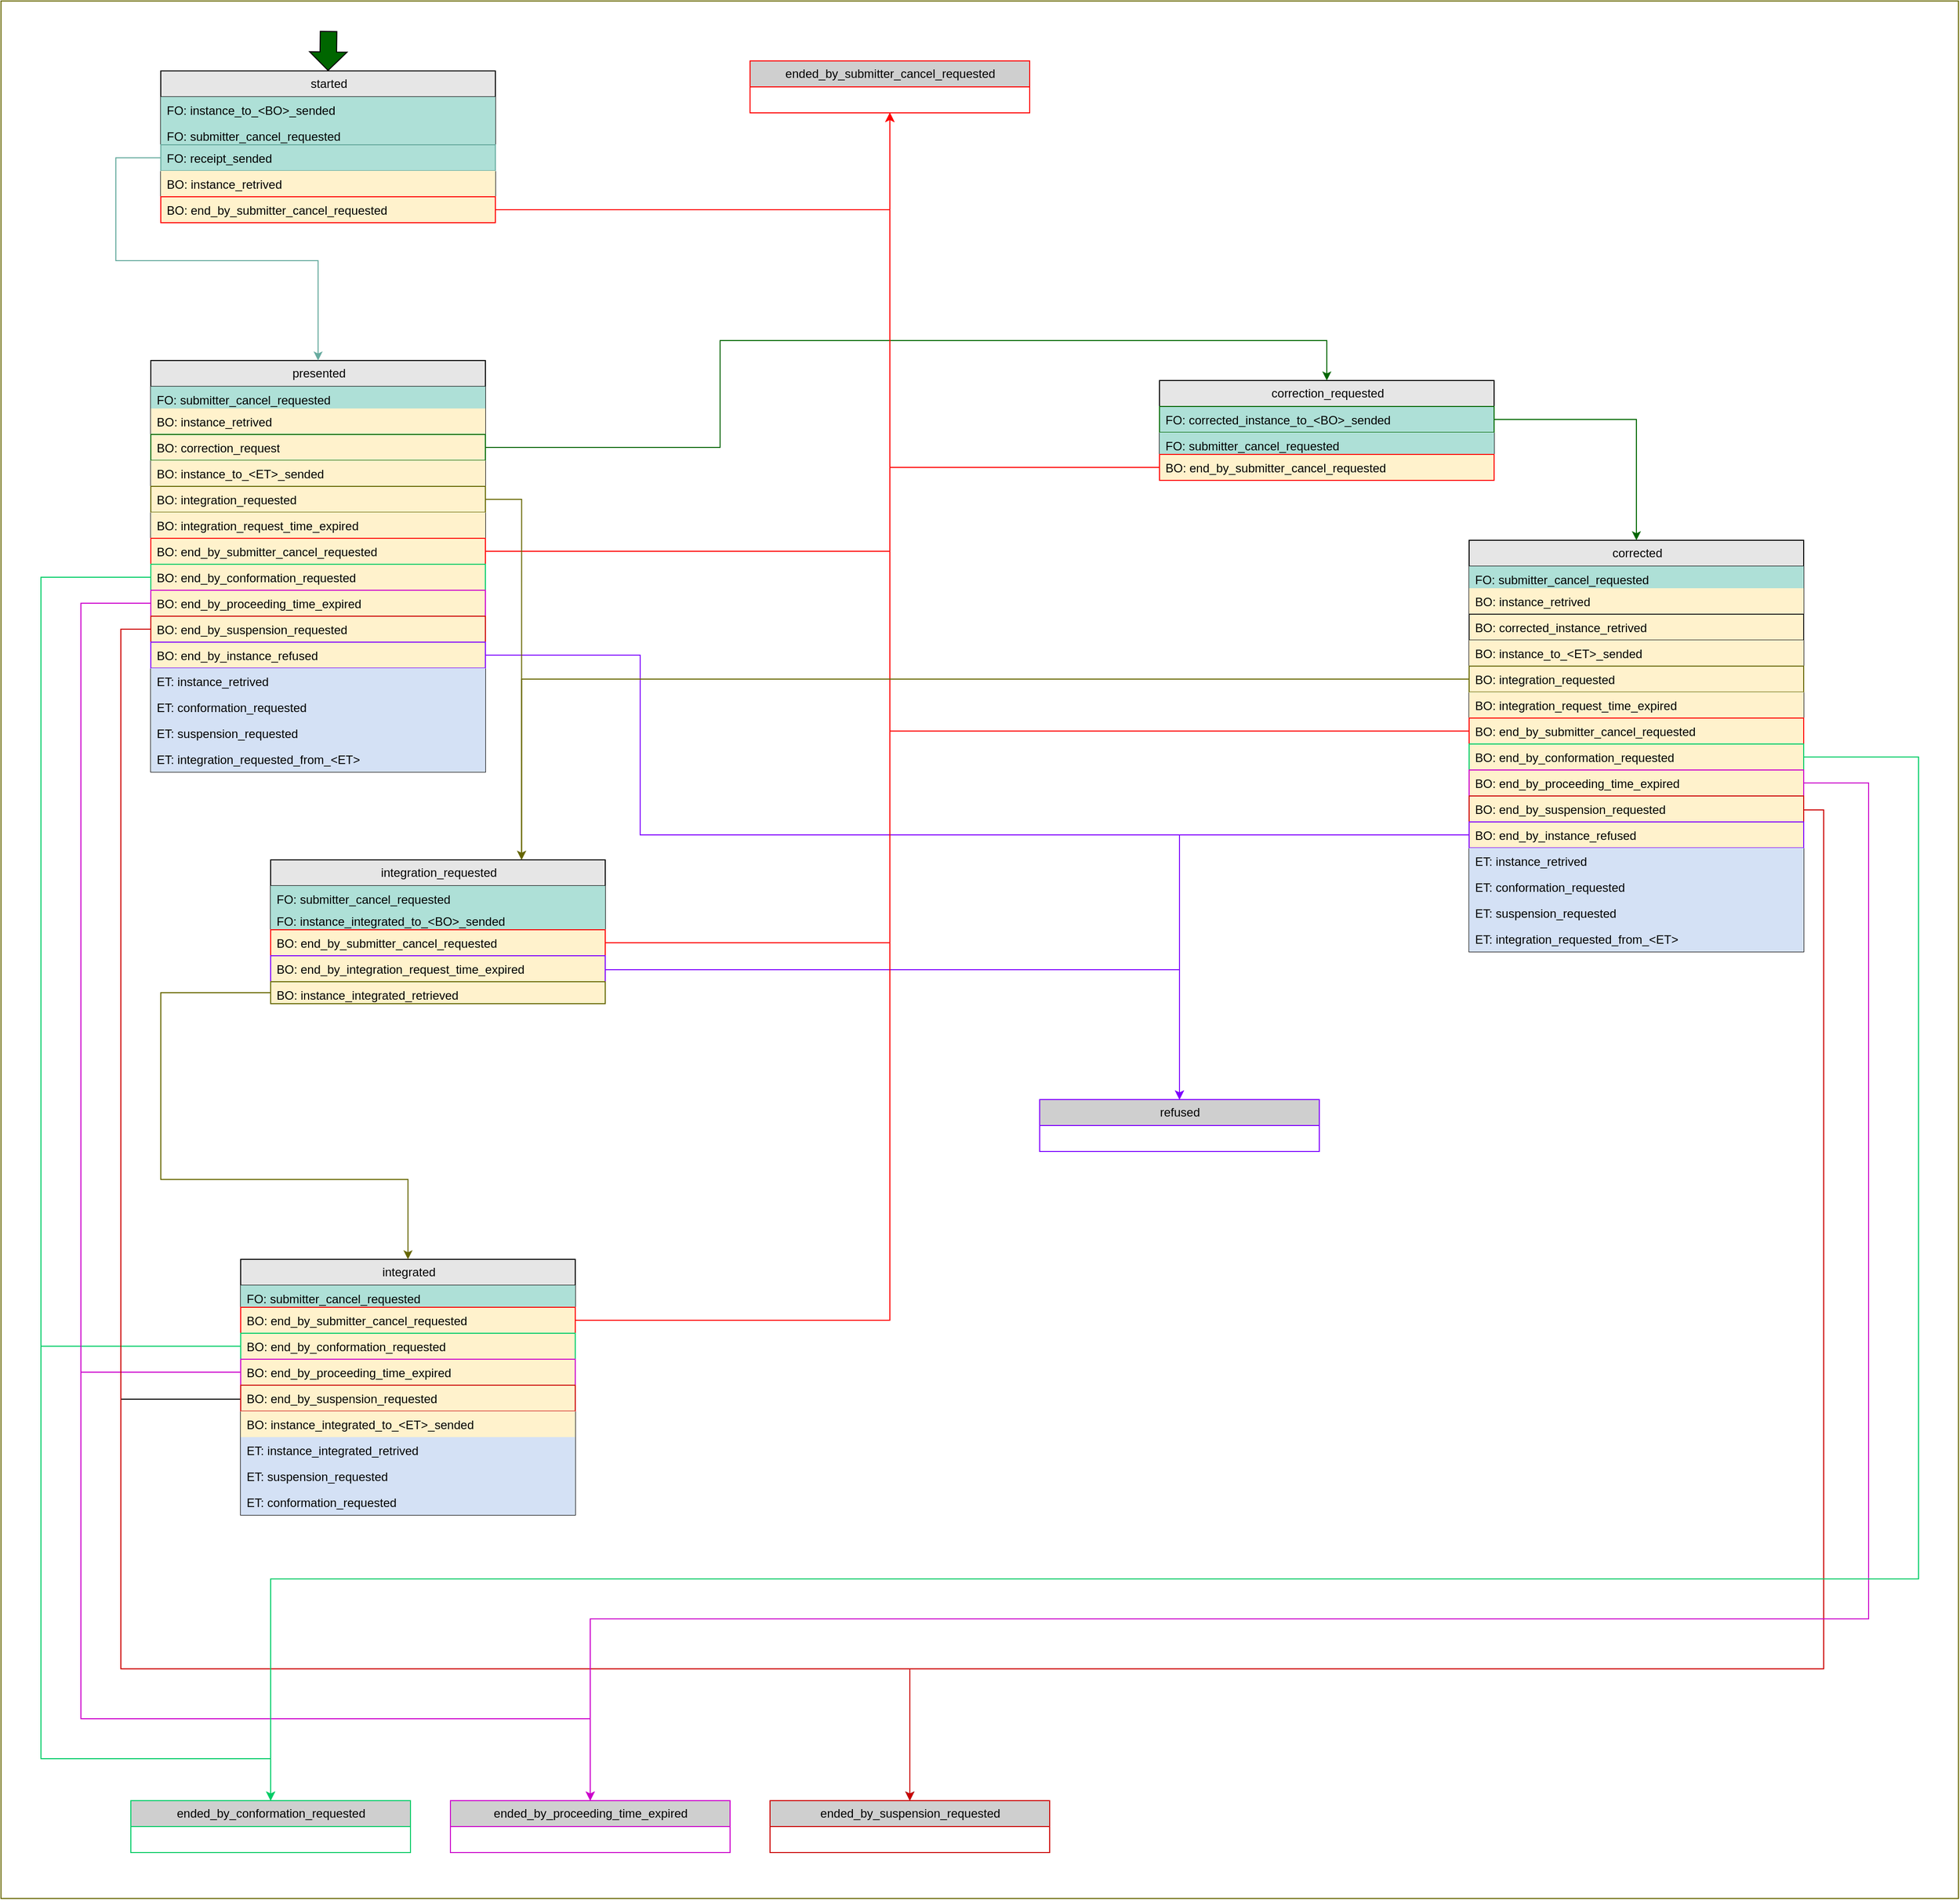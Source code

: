 <mxfile version="24.8.6">
  <diagram id="K2JQPsV1o4M9DW_nq5-Z" name="Pagina-1">
    <mxGraphModel dx="3230" dy="1070" grid="1" gridSize="10" guides="1" tooltips="1" connect="1" arrows="1" fold="1" page="1" pageScale="1" pageWidth="850" pageHeight="1100" math="0" shadow="0">
      <root>
        <mxCell id="0" />
        <mxCell id="1" parent="0" />
        <mxCell id="NuIHAraIDTzX2-PyyU_d-156" value="" style="rounded=0;whiteSpace=wrap;html=1;strokeColor=#666600;" parent="1" vertex="1">
          <mxGeometry x="-40" y="20" width="1960" height="1900" as="geometry" />
        </mxCell>
        <mxCell id="NuIHAraIDTzX2-PyyU_d-148" style="edgeStyle=orthogonalEdgeStyle;rounded=0;orthogonalLoop=1;jettySize=auto;html=1;exitX=1;exitY=0.5;exitDx=0;exitDy=0;entryX=0.5;entryY=0;entryDx=0;entryDy=0;strokeColor=#CC0000;" parent="1" source="NuIHAraIDTzX2-PyyU_d-138" target="NuIHAraIDTzX2-PyyU_d-60" edge="1">
          <mxGeometry relative="1" as="geometry">
            <Array as="points">
              <mxPoint x="1785" y="830" />
              <mxPoint x="1785" y="1690" />
              <mxPoint x="870" y="1690" />
            </Array>
          </mxGeometry>
        </mxCell>
        <mxCell id="NuIHAraIDTzX2-PyyU_d-115" style="edgeStyle=orthogonalEdgeStyle;rounded=0;orthogonalLoop=1;jettySize=auto;html=1;exitX=0;exitY=0.5;exitDx=0;exitDy=0;entryX=0.5;entryY=0;entryDx=0;entryDy=0;" parent="1" source="NuIHAraIDTzX2-PyyU_d-104" target="NuIHAraIDTzX2-PyyU_d-60" edge="1">
          <mxGeometry relative="1" as="geometry">
            <Array as="points">
              <mxPoint x="80" y="1420" />
              <mxPoint x="80" y="1690" />
              <mxPoint x="870" y="1690" />
            </Array>
          </mxGeometry>
        </mxCell>
        <mxCell id="NuIHAraIDTzX2-PyyU_d-114" style="edgeStyle=orthogonalEdgeStyle;rounded=0;orthogonalLoop=1;jettySize=auto;html=1;exitX=0;exitY=0.5;exitDx=0;exitDy=0;entryX=0.5;entryY=0;entryDx=0;entryDy=0;strokeColor=#CC00CC;" parent="1" source="NuIHAraIDTzX2-PyyU_d-103" target="NuIHAraIDTzX2-PyyU_d-59" edge="1">
          <mxGeometry relative="1" as="geometry">
            <Array as="points">
              <mxPoint x="40" y="1393" />
              <mxPoint x="40" y="1740" />
              <mxPoint x="550" y="1740" />
            </Array>
          </mxGeometry>
        </mxCell>
        <mxCell id="NuIHAraIDTzX2-PyyU_d-113" style="edgeStyle=orthogonalEdgeStyle;rounded=0;orthogonalLoop=1;jettySize=auto;html=1;exitX=0;exitY=0.5;exitDx=0;exitDy=0;entryX=0.5;entryY=0;entryDx=0;entryDy=0;strokeColor=#00CC66;" parent="1" source="NuIHAraIDTzX2-PyyU_d-102" target="NuIHAraIDTzX2-PyyU_d-58" edge="1">
          <mxGeometry relative="1" as="geometry">
            <Array as="points">
              <mxPoint y="1367" />
              <mxPoint y="1780" />
              <mxPoint x="230" y="1780" />
            </Array>
          </mxGeometry>
        </mxCell>
        <mxCell id="NuIHAraIDTzX2-PyyU_d-1" value="started" style="swimlane;fontStyle=0;childLayout=stackLayout;horizontal=1;startSize=26;fillColor=#E6E6E6;horizontalStack=0;resizeParent=1;resizeParentMax=0;resizeLast=0;collapsible=1;marginBottom=0;html=1;" parent="1" vertex="1">
          <mxGeometry x="120" y="90" width="335" height="152" as="geometry">
            <mxRectangle x="95" y="90" width="80" height="30" as="alternateBounds" />
          </mxGeometry>
        </mxCell>
        <mxCell id="NuIHAraIDTzX2-PyyU_d-2" value="FO:&amp;nbsp;instance_to_&amp;lt;BO&amp;gt;_sended" style="text;strokeColor=none;fillColor=#AEE0D7;align=left;verticalAlign=top;spacingLeft=4;spacingRight=4;overflow=hidden;rotatable=0;points=[[0,0.5],[1,0.5]];portConstraint=eastwest;whiteSpace=wrap;html=1;" parent="NuIHAraIDTzX2-PyyU_d-1" vertex="1">
          <mxGeometry y="26" width="335" height="26" as="geometry" />
        </mxCell>
        <mxCell id="NuIHAraIDTzX2-PyyU_d-4" value="FO:&amp;nbsp;submitter_cancel_requested" style="text;strokeColor=none;fillColor=#AEE0D7;align=left;verticalAlign=top;spacingLeft=4;spacingRight=4;overflow=hidden;rotatable=0;points=[[0,0.5],[1,0.5]];portConstraint=eastwest;whiteSpace=wrap;html=1;" parent="NuIHAraIDTzX2-PyyU_d-1" vertex="1">
          <mxGeometry y="52" width="335" height="22" as="geometry" />
        </mxCell>
        <mxCell id="NuIHAraIDTzX2-PyyU_d-3" value="FO:&amp;nbsp;receipt_sended" style="text;strokeColor=#67AB9F;fillColor=#AEE0D7;align=left;verticalAlign=top;spacingLeft=4;spacingRight=4;overflow=hidden;rotatable=0;points=[[0,0.5],[1,0.5]];portConstraint=eastwest;whiteSpace=wrap;html=1;" parent="NuIHAraIDTzX2-PyyU_d-1" vertex="1">
          <mxGeometry y="74" width="335" height="26" as="geometry" />
        </mxCell>
        <mxCell id="NuIHAraIDTzX2-PyyU_d-19" value="BO:&amp;nbsp;instance_retrived" style="text;strokeColor=none;fillColor=#FFF2CC;align=left;verticalAlign=top;spacingLeft=4;spacingRight=4;overflow=hidden;rotatable=0;points=[[0,0.5],[1,0.5]];portConstraint=eastwest;whiteSpace=wrap;html=1;" parent="NuIHAraIDTzX2-PyyU_d-1" vertex="1">
          <mxGeometry y="100" width="335" height="26" as="geometry" />
        </mxCell>
        <mxCell id="NuIHAraIDTzX2-PyyU_d-20" value="BO:&amp;nbsp;end_by_submitter_cancel_requested" style="text;strokeColor=#FF0000;fillColor=#FFF2CC;align=left;verticalAlign=top;spacingLeft=4;spacingRight=4;overflow=hidden;rotatable=0;points=[[0,0.5],[1,0.5]];portConstraint=eastwest;whiteSpace=wrap;html=1;" parent="NuIHAraIDTzX2-PyyU_d-1" vertex="1">
          <mxGeometry y="126" width="335" height="26" as="geometry" />
        </mxCell>
        <mxCell id="NuIHAraIDTzX2-PyyU_d-5" value="presented" style="swimlane;fontStyle=0;childLayout=stackLayout;horizontal=1;startSize=26;fillColor=#E6E6E6;horizontalStack=0;resizeParent=1;resizeParentMax=0;resizeLast=0;collapsible=1;marginBottom=0;html=1;" parent="1" vertex="1">
          <mxGeometry x="110" y="380" width="335" height="412" as="geometry" />
        </mxCell>
        <mxCell id="NuIHAraIDTzX2-PyyU_d-28" value="FO:&amp;nbsp;submitter_cancel_requested" style="text;strokeColor=none;fillColor=#AEE0D7;align=left;verticalAlign=top;spacingLeft=4;spacingRight=4;overflow=hidden;rotatable=0;points=[[0,0.5],[1,0.5]];portConstraint=eastwest;whiteSpace=wrap;html=1;" parent="NuIHAraIDTzX2-PyyU_d-5" vertex="1">
          <mxGeometry y="26" width="335" height="22" as="geometry" />
        </mxCell>
        <mxCell id="NuIHAraIDTzX2-PyyU_d-34" value="BO:&amp;nbsp;instance_retrived" style="text;strokeColor=none;fillColor=#FFF2CC;align=left;verticalAlign=top;spacingLeft=4;spacingRight=4;overflow=hidden;rotatable=0;points=[[0,0.5],[1,0.5]];portConstraint=eastwest;whiteSpace=wrap;html=1;" parent="NuIHAraIDTzX2-PyyU_d-5" vertex="1">
          <mxGeometry y="48" width="335" height="26" as="geometry" />
        </mxCell>
        <mxCell id="NuIHAraIDTzX2-PyyU_d-37" value="BO:&amp;nbsp;correction_request" style="text;strokeColor=#006600;fillColor=#FFF2CC;align=left;verticalAlign=top;spacingLeft=4;spacingRight=4;overflow=hidden;rotatable=0;points=[[0,0.5],[1,0.5]];portConstraint=eastwest;whiteSpace=wrap;html=1;" parent="NuIHAraIDTzX2-PyyU_d-5" vertex="1">
          <mxGeometry y="74" width="335" height="26" as="geometry" />
        </mxCell>
        <mxCell id="NuIHAraIDTzX2-PyyU_d-35" value="BO:&amp;nbsp;instance_to_&amp;lt;ET&amp;gt;_sended" style="text;strokeColor=none;fillColor=#FFF2CC;align=left;verticalAlign=top;spacingLeft=4;spacingRight=4;overflow=hidden;rotatable=0;points=[[0,0.5],[1,0.5]];portConstraint=eastwest;whiteSpace=wrap;html=1;" parent="NuIHAraIDTzX2-PyyU_d-5" vertex="1">
          <mxGeometry y="100" width="335" height="26" as="geometry" />
        </mxCell>
        <mxCell id="NuIHAraIDTzX2-PyyU_d-32" value="BO:&amp;nbsp;integration_requested" style="text;strokeColor=#666600;fillColor=#FFF2CC;align=left;verticalAlign=top;spacingLeft=4;spacingRight=4;overflow=hidden;rotatable=0;points=[[0,0.5],[1,0.5]];portConstraint=eastwest;whiteSpace=wrap;html=1;" parent="NuIHAraIDTzX2-PyyU_d-5" vertex="1">
          <mxGeometry y="126" width="335" height="26" as="geometry" />
        </mxCell>
        <mxCell id="NuIHAraIDTzX2-PyyU_d-33" value="BO:&amp;nbsp;integration_request_time_expired" style="text;strokeColor=none;fillColor=#FFF2CC;align=left;verticalAlign=top;spacingLeft=4;spacingRight=4;overflow=hidden;rotatable=0;points=[[0,0.5],[1,0.5]];portConstraint=eastwest;whiteSpace=wrap;html=1;" parent="NuIHAraIDTzX2-PyyU_d-5" vertex="1">
          <mxGeometry y="152" width="335" height="26" as="geometry" />
        </mxCell>
        <mxCell id="NuIHAraIDTzX2-PyyU_d-8" value="BO:&amp;nbsp;end_by_submitter_cancel_requested" style="text;strokeColor=#FF0000;fillColor=#FFF2CC;align=left;verticalAlign=top;spacingLeft=4;spacingRight=4;overflow=hidden;rotatable=0;points=[[0,0.5],[1,0.5]];portConstraint=eastwest;whiteSpace=wrap;html=1;" parent="NuIHAraIDTzX2-PyyU_d-5" vertex="1">
          <mxGeometry y="178" width="335" height="26" as="geometry" />
        </mxCell>
        <mxCell id="NuIHAraIDTzX2-PyyU_d-6" value="BO:&amp;nbsp;end_by_conformation_requested&amp;nbsp;" style="text;strokeColor=#00CC66;fillColor=#FFF2CC;align=left;verticalAlign=top;spacingLeft=4;spacingRight=4;overflow=hidden;rotatable=0;points=[[0,0.5],[1,0.5]];portConstraint=eastwest;whiteSpace=wrap;html=1;" parent="NuIHAraIDTzX2-PyyU_d-5" vertex="1">
          <mxGeometry y="204" width="335" height="26" as="geometry" />
        </mxCell>
        <mxCell id="NuIHAraIDTzX2-PyyU_d-7" value="BO:&amp;nbsp;end_by_proceeding_time_expired" style="text;strokeColor=#CC00CC;fillColor=#FFF2CC;align=left;verticalAlign=top;spacingLeft=4;spacingRight=4;overflow=hidden;rotatable=0;points=[[0,0.5],[1,0.5]];portConstraint=eastwest;whiteSpace=wrap;html=1;" parent="NuIHAraIDTzX2-PyyU_d-5" vertex="1">
          <mxGeometry y="230" width="335" height="26" as="geometry" />
        </mxCell>
        <mxCell id="NuIHAraIDTzX2-PyyU_d-31" value="BO:&amp;nbsp;end_by_suspension_requested" style="text;strokeColor=#CC0000;fillColor=#FFF2CC;align=left;verticalAlign=top;spacingLeft=4;spacingRight=4;overflow=hidden;rotatable=0;points=[[0,0.5],[1,0.5]];portConstraint=eastwest;whiteSpace=wrap;html=1;" parent="NuIHAraIDTzX2-PyyU_d-5" vertex="1">
          <mxGeometry y="256" width="335" height="26" as="geometry" />
        </mxCell>
        <mxCell id="NuIHAraIDTzX2-PyyU_d-41" value="BO:&amp;nbsp;end_by_instance_refused" style="text;strokeColor=#7F00FF;fillColor=#FFF2CC;align=left;verticalAlign=top;spacingLeft=4;spacingRight=4;overflow=hidden;rotatable=0;points=[[0,0.5],[1,0.5]];portConstraint=eastwest;whiteSpace=wrap;html=1;" parent="NuIHAraIDTzX2-PyyU_d-5" vertex="1">
          <mxGeometry y="282" width="335" height="26" as="geometry" />
        </mxCell>
        <mxCell id="NuIHAraIDTzX2-PyyU_d-36" value="ET:&amp;nbsp;instance_retrived" style="text;strokeColor=none;fillColor=#D4E1F5;align=left;verticalAlign=top;spacingLeft=4;spacingRight=4;overflow=hidden;rotatable=0;points=[[0,0.5],[1,0.5]];portConstraint=eastwest;whiteSpace=wrap;html=1;" parent="NuIHAraIDTzX2-PyyU_d-5" vertex="1">
          <mxGeometry y="308" width="335" height="26" as="geometry" />
        </mxCell>
        <mxCell id="NuIHAraIDTzX2-PyyU_d-38" value="ET:&amp;nbsp;conformation_requested" style="text;strokeColor=none;fillColor=#D4E1F5;align=left;verticalAlign=top;spacingLeft=4;spacingRight=4;overflow=hidden;rotatable=0;points=[[0,0.5],[1,0.5]];portConstraint=eastwest;whiteSpace=wrap;html=1;" parent="NuIHAraIDTzX2-PyyU_d-5" vertex="1">
          <mxGeometry y="334" width="335" height="26" as="geometry" />
        </mxCell>
        <mxCell id="NuIHAraIDTzX2-PyyU_d-39" value="ET:&amp;nbsp;suspension_requested" style="text;strokeColor=none;fillColor=#D4E1F5;align=left;verticalAlign=top;spacingLeft=4;spacingRight=4;overflow=hidden;rotatable=0;points=[[0,0.5],[1,0.5]];portConstraint=eastwest;whiteSpace=wrap;html=1;" parent="NuIHAraIDTzX2-PyyU_d-5" vertex="1">
          <mxGeometry y="360" width="335" height="26" as="geometry" />
        </mxCell>
        <mxCell id="NuIHAraIDTzX2-PyyU_d-40" value="ET:&amp;nbsp;integration_requested_from_&amp;lt;ET&amp;gt;" style="text;strokeColor=none;fillColor=#D4E1F5;align=left;verticalAlign=top;spacingLeft=4;spacingRight=4;overflow=hidden;rotatable=0;points=[[0,0.5],[1,0.5]];portConstraint=eastwest;whiteSpace=wrap;html=1;" parent="NuIHAraIDTzX2-PyyU_d-5" vertex="1">
          <mxGeometry y="386" width="335" height="26" as="geometry" />
        </mxCell>
        <mxCell id="NuIHAraIDTzX2-PyyU_d-9" value="ended_by_submitter_cancel_requested" style="swimlane;fontStyle=0;childLayout=stackLayout;horizontal=1;startSize=26;fillColor=#CFCFCF;horizontalStack=0;resizeParent=1;resizeParentMax=0;resizeLast=0;collapsible=1;marginBottom=0;html=1;strokeColor=#FF0000;" parent="1" vertex="1">
          <mxGeometry x="710" y="80" width="280" height="52" as="geometry" />
        </mxCell>
        <mxCell id="NuIHAraIDTzX2-PyyU_d-26" style="edgeStyle=orthogonalEdgeStyle;rounded=0;orthogonalLoop=1;jettySize=auto;html=1;exitX=1;exitY=0.5;exitDx=0;exitDy=0;entryX=0.5;entryY=1;entryDx=0;entryDy=0;strokeColor=#FF0000;" parent="1" source="NuIHAraIDTzX2-PyyU_d-20" target="NuIHAraIDTzX2-PyyU_d-9" edge="1">
          <mxGeometry relative="1" as="geometry" />
        </mxCell>
        <mxCell id="NuIHAraIDTzX2-PyyU_d-29" style="edgeStyle=orthogonalEdgeStyle;rounded=0;orthogonalLoop=1;jettySize=auto;html=1;entryX=0.5;entryY=0;entryDx=0;entryDy=0;exitX=0;exitY=0.5;exitDx=0;exitDy=0;strokeColor=#67AB9F;" parent="1" source="NuIHAraIDTzX2-PyyU_d-3" target="NuIHAraIDTzX2-PyyU_d-5" edge="1">
          <mxGeometry relative="1" as="geometry">
            <Array as="points">
              <mxPoint x="75" y="177" />
              <mxPoint x="75" y="280" />
              <mxPoint x="278" y="280" />
            </Array>
          </mxGeometry>
        </mxCell>
        <mxCell id="NuIHAraIDTzX2-PyyU_d-58" value="ended_by_conformation_requested" style="swimlane;fontStyle=0;childLayout=stackLayout;horizontal=1;startSize=26;fillColor=#CFCFCF;horizontalStack=0;resizeParent=1;resizeParentMax=0;resizeLast=0;collapsible=1;marginBottom=0;html=1;strokeColor=#00CC66;" parent="1" vertex="1">
          <mxGeometry x="90" y="1822" width="280" height="52" as="geometry" />
        </mxCell>
        <mxCell id="NuIHAraIDTzX2-PyyU_d-59" value="ended_by_proceeding_time_expired" style="swimlane;fontStyle=0;childLayout=stackLayout;horizontal=1;startSize=26;fillColor=#CFCFCF;horizontalStack=0;resizeParent=1;resizeParentMax=0;resizeLast=0;collapsible=1;marginBottom=0;html=1;strokeColor=#CC00CC;" parent="1" vertex="1">
          <mxGeometry x="410" y="1822" width="280" height="52" as="geometry" />
        </mxCell>
        <mxCell id="NuIHAraIDTzX2-PyyU_d-60" value="ended_by_suspension_requested" style="swimlane;fontStyle=0;childLayout=stackLayout;horizontal=1;startSize=26;fillColor=#CFCFCF;horizontalStack=0;resizeParent=1;resizeParentMax=0;resizeLast=0;collapsible=1;marginBottom=0;html=1;strokeColor=#CC0000;" parent="1" vertex="1">
          <mxGeometry x="730" y="1822" width="280" height="52" as="geometry" />
        </mxCell>
        <mxCell id="NuIHAraIDTzX2-PyyU_d-61" value="refused" style="swimlane;fontStyle=0;childLayout=stackLayout;horizontal=1;startSize=26;fillColor=#CFCFCF;horizontalStack=0;resizeParent=1;resizeParentMax=0;resizeLast=0;collapsible=1;marginBottom=0;html=1;strokeColor=#7F00FF;" parent="1" vertex="1">
          <mxGeometry x="1000" y="1120" width="280" height="52" as="geometry" />
        </mxCell>
        <mxCell id="NuIHAraIDTzX2-PyyU_d-62" style="edgeStyle=orthogonalEdgeStyle;rounded=0;orthogonalLoop=1;jettySize=auto;html=1;entryX=0.5;entryY=0;entryDx=0;entryDy=0;strokeColor=#7F00FF;" parent="1" source="NuIHAraIDTzX2-PyyU_d-41" target="NuIHAraIDTzX2-PyyU_d-61" edge="1">
          <mxGeometry relative="1" as="geometry">
            <Array as="points">
              <mxPoint x="600" y="675" />
              <mxPoint x="600" y="855" />
              <mxPoint x="1140" y="855" />
            </Array>
          </mxGeometry>
        </mxCell>
        <mxCell id="NuIHAraIDTzX2-PyyU_d-63" style="edgeStyle=orthogonalEdgeStyle;rounded=0;orthogonalLoop=1;jettySize=auto;html=1;entryX=0.5;entryY=1;entryDx=0;entryDy=0;strokeColor=#FF0000;" parent="1" source="NuIHAraIDTzX2-PyyU_d-8" target="NuIHAraIDTzX2-PyyU_d-9" edge="1">
          <mxGeometry relative="1" as="geometry" />
        </mxCell>
        <mxCell id="NuIHAraIDTzX2-PyyU_d-66" style="edgeStyle=orthogonalEdgeStyle;rounded=0;orthogonalLoop=1;jettySize=auto;html=1;entryX=0.5;entryY=0;entryDx=0;entryDy=0;exitX=0;exitY=0.5;exitDx=0;exitDy=0;strokeColor=#00CC66;" parent="1" source="NuIHAraIDTzX2-PyyU_d-6" target="NuIHAraIDTzX2-PyyU_d-58" edge="1">
          <mxGeometry relative="1" as="geometry">
            <mxPoint x="110" y="570" as="sourcePoint" />
            <mxPoint x="260" y="919" as="targetPoint" />
            <Array as="points">
              <mxPoint y="597" />
              <mxPoint y="1780" />
              <mxPoint x="230" y="1780" />
            </Array>
          </mxGeometry>
        </mxCell>
        <mxCell id="NuIHAraIDTzX2-PyyU_d-67" style="edgeStyle=orthogonalEdgeStyle;rounded=0;orthogonalLoop=1;jettySize=auto;html=1;exitX=0;exitY=0.5;exitDx=0;exitDy=0;entryX=0.5;entryY=0;entryDx=0;entryDy=0;strokeColor=#CC00CC;" parent="1" source="NuIHAraIDTzX2-PyyU_d-7" target="NuIHAraIDTzX2-PyyU_d-59" edge="1">
          <mxGeometry relative="1" as="geometry">
            <Array as="points">
              <mxPoint x="40" y="623" />
              <mxPoint x="40" y="1740" />
              <mxPoint x="550" y="1740" />
            </Array>
          </mxGeometry>
        </mxCell>
        <mxCell id="NuIHAraIDTzX2-PyyU_d-69" style="edgeStyle=orthogonalEdgeStyle;rounded=0;orthogonalLoop=1;jettySize=auto;html=1;exitX=0;exitY=0.5;exitDx=0;exitDy=0;entryX=0.5;entryY=0;entryDx=0;entryDy=0;strokeColor=#CC0000;" parent="1" source="NuIHAraIDTzX2-PyyU_d-31" target="NuIHAraIDTzX2-PyyU_d-60" edge="1">
          <mxGeometry relative="1" as="geometry">
            <mxPoint x="720" y="890" as="targetPoint" />
            <Array as="points">
              <mxPoint x="80" y="649" />
              <mxPoint x="80" y="1690" />
              <mxPoint x="870" y="1690" />
            </Array>
          </mxGeometry>
        </mxCell>
        <mxCell id="NuIHAraIDTzX2-PyyU_d-91" style="edgeStyle=orthogonalEdgeStyle;rounded=0;orthogonalLoop=1;jettySize=auto;html=1;exitX=1;exitY=0.75;exitDx=0;exitDy=0;entryX=0.5;entryY=0;entryDx=0;entryDy=0;strokeColor=#7F00FF;" parent="1" source="NuIHAraIDTzX2-PyyU_d-74" target="NuIHAraIDTzX2-PyyU_d-61" edge="1">
          <mxGeometry relative="1" as="geometry">
            <mxPoint x="1100" y="1060" as="targetPoint" />
            <Array as="points">
              <mxPoint x="565" y="990" />
              <mxPoint x="1140" y="990" />
            </Array>
          </mxGeometry>
        </mxCell>
        <mxCell id="NuIHAraIDTzX2-PyyU_d-74" value="integration_requested" style="swimlane;fontStyle=0;childLayout=stackLayout;horizontal=1;startSize=26;fillColor=#E6E6E6;horizontalStack=0;resizeParent=1;resizeParentMax=0;resizeLast=0;collapsible=1;marginBottom=0;html=1;" parent="1" vertex="1">
          <mxGeometry x="230" y="880" width="335" height="144" as="geometry" />
        </mxCell>
        <mxCell id="NuIHAraIDTzX2-PyyU_d-75" value="FO:&amp;nbsp;submitter_cancel_requested" style="text;strokeColor=none;fillColor=#AEE0D7;align=left;verticalAlign=top;spacingLeft=4;spacingRight=4;overflow=hidden;rotatable=0;points=[[0,0.5],[1,0.5]];portConstraint=eastwest;whiteSpace=wrap;html=1;" parent="NuIHAraIDTzX2-PyyU_d-74" vertex="1">
          <mxGeometry y="26" width="335" height="22" as="geometry" />
        </mxCell>
        <mxCell id="NuIHAraIDTzX2-PyyU_d-90" value="FO:&amp;nbsp;instance_integrated_to_&amp;lt;BO&amp;gt;_sended" style="text;strokeColor=none;fillColor=#AEE0D7;align=left;verticalAlign=top;spacingLeft=4;spacingRight=4;overflow=hidden;rotatable=0;points=[[0,0.5],[1,0.5]];portConstraint=eastwest;whiteSpace=wrap;html=1;" parent="NuIHAraIDTzX2-PyyU_d-74" vertex="1">
          <mxGeometry y="48" width="335" height="22" as="geometry" />
        </mxCell>
        <mxCell id="NuIHAraIDTzX2-PyyU_d-81" value="BO:&amp;nbsp;end_by_submitter_cancel_requested" style="text;strokeColor=#FF0000;fillColor=#FFF2CC;align=left;verticalAlign=top;spacingLeft=4;spacingRight=4;overflow=hidden;rotatable=0;points=[[0,0.5],[1,0.5]];portConstraint=eastwest;whiteSpace=wrap;html=1;" parent="NuIHAraIDTzX2-PyyU_d-74" vertex="1">
          <mxGeometry y="70" width="335" height="26" as="geometry" />
        </mxCell>
        <mxCell id="NuIHAraIDTzX2-PyyU_d-85" value="BO:&amp;nbsp;end_by_integration_request_time_expired" style="text;strokeColor=#7F00FF;fillColor=#FFF2CC;align=left;verticalAlign=top;spacingLeft=4;spacingRight=4;overflow=hidden;rotatable=0;points=[[0,0.5],[1,0.5]];portConstraint=eastwest;whiteSpace=wrap;html=1;" parent="NuIHAraIDTzX2-PyyU_d-74" vertex="1">
          <mxGeometry y="96" width="335" height="26" as="geometry" />
        </mxCell>
        <mxCell id="dxOMre-rwGwUVJYAHMXU-2" value="BO:&amp;nbsp;instance_integrated_retrieved" style="text;strokeColor=#666600;fillColor=#FFF2CC;align=left;verticalAlign=top;spacingLeft=4;spacingRight=4;overflow=hidden;rotatable=0;points=[[0,0.5],[1,0.5]];portConstraint=eastwest;whiteSpace=wrap;html=1;" parent="NuIHAraIDTzX2-PyyU_d-74" vertex="1">
          <mxGeometry y="122" width="335" height="22" as="geometry" />
        </mxCell>
        <mxCell id="NuIHAraIDTzX2-PyyU_d-94" style="edgeStyle=orthogonalEdgeStyle;rounded=0;orthogonalLoop=1;jettySize=auto;html=1;exitX=1;exitY=0.5;exitDx=0;exitDy=0;entryX=0.5;entryY=1;entryDx=0;entryDy=0;strokeColor=#FF0000;" parent="1" source="NuIHAraIDTzX2-PyyU_d-81" target="NuIHAraIDTzX2-PyyU_d-9" edge="1">
          <mxGeometry relative="1" as="geometry" />
        </mxCell>
        <mxCell id="NuIHAraIDTzX2-PyyU_d-98" value="integrated" style="swimlane;fontStyle=0;childLayout=stackLayout;horizontal=1;startSize=26;fillColor=#E6E6E6;horizontalStack=0;resizeParent=1;resizeParentMax=0;resizeLast=0;collapsible=1;marginBottom=0;html=1;" parent="1" vertex="1">
          <mxGeometry x="200" y="1280" width="335" height="256" as="geometry" />
        </mxCell>
        <mxCell id="NuIHAraIDTzX2-PyyU_d-99" value="FO:&amp;nbsp;submitter_cancel_requested" style="text;strokeColor=none;fillColor=#AEE0D7;align=left;verticalAlign=top;spacingLeft=4;spacingRight=4;overflow=hidden;rotatable=0;points=[[0,0.5],[1,0.5]];portConstraint=eastwest;whiteSpace=wrap;html=1;" parent="NuIHAraIDTzX2-PyyU_d-98" vertex="1">
          <mxGeometry y="26" width="335" height="22" as="geometry" />
        </mxCell>
        <mxCell id="NuIHAraIDTzX2-PyyU_d-101" value="BO:&amp;nbsp;end_by_submitter_cancel_requested" style="text;strokeColor=#FF0000;fillColor=#FFF2CC;align=left;verticalAlign=top;spacingLeft=4;spacingRight=4;overflow=hidden;rotatable=0;points=[[0,0.5],[1,0.5]];portConstraint=eastwest;whiteSpace=wrap;html=1;" parent="NuIHAraIDTzX2-PyyU_d-98" vertex="1">
          <mxGeometry y="48" width="335" height="26" as="geometry" />
        </mxCell>
        <mxCell id="NuIHAraIDTzX2-PyyU_d-102" value="BO:&amp;nbsp;end_by_conformation_requested" style="text;strokeColor=#00CC66;fillColor=#FFF2CC;align=left;verticalAlign=top;spacingLeft=4;spacingRight=4;overflow=hidden;rotatable=0;points=[[0,0.5],[1,0.5]];portConstraint=eastwest;whiteSpace=wrap;html=1;" parent="NuIHAraIDTzX2-PyyU_d-98" vertex="1">
          <mxGeometry y="74" width="335" height="26" as="geometry" />
        </mxCell>
        <mxCell id="NuIHAraIDTzX2-PyyU_d-103" value="BO:&amp;nbsp;end_by_proceeding_time_expired" style="text;strokeColor=#CC00CC;fillColor=#FFF2CC;align=left;verticalAlign=top;spacingLeft=4;spacingRight=4;overflow=hidden;rotatable=0;points=[[0,0.5],[1,0.5]];portConstraint=eastwest;whiteSpace=wrap;html=1;" parent="NuIHAraIDTzX2-PyyU_d-98" vertex="1">
          <mxGeometry y="100" width="335" height="26" as="geometry" />
        </mxCell>
        <mxCell id="NuIHAraIDTzX2-PyyU_d-104" value="BO:&amp;nbsp;end_by_suspension_requested" style="text;strokeColor=#CC0000;fillColor=#FFF2CC;align=left;verticalAlign=top;spacingLeft=4;spacingRight=4;overflow=hidden;rotatable=0;points=[[0,0.5],[1,0.5]];portConstraint=eastwest;whiteSpace=wrap;html=1;" parent="NuIHAraIDTzX2-PyyU_d-98" vertex="1">
          <mxGeometry y="126" width="335" height="26" as="geometry" />
        </mxCell>
        <mxCell id="NuIHAraIDTzX2-PyyU_d-159" value="BO:&amp;nbsp;instance_integrated_to_&amp;lt;ET&amp;gt;_sended" style="text;strokeColor=none;fillColor=#FFF2CC;align=left;verticalAlign=top;spacingLeft=4;spacingRight=4;overflow=hidden;rotatable=0;points=[[0,0.5],[1,0.5]];portConstraint=eastwest;whiteSpace=wrap;html=1;" parent="NuIHAraIDTzX2-PyyU_d-98" vertex="1">
          <mxGeometry y="152" width="335" height="26" as="geometry" />
        </mxCell>
        <mxCell id="NuIHAraIDTzX2-PyyU_d-116" value="ET:&amp;nbsp;instance_integrated_retrived" style="text;strokeColor=none;fillColor=#D4E1F5;align=left;verticalAlign=top;spacingLeft=4;spacingRight=4;overflow=hidden;rotatable=0;points=[[0,0.5],[1,0.5]];portConstraint=eastwest;whiteSpace=wrap;html=1;" parent="NuIHAraIDTzX2-PyyU_d-98" vertex="1">
          <mxGeometry y="178" width="335" height="26" as="geometry" />
        </mxCell>
        <mxCell id="NuIHAraIDTzX2-PyyU_d-106" value="ET:&amp;nbsp;suspension_requested" style="text;strokeColor=none;fillColor=#D4E1F5;align=left;verticalAlign=top;spacingLeft=4;spacingRight=4;overflow=hidden;rotatable=0;points=[[0,0.5],[1,0.5]];portConstraint=eastwest;whiteSpace=wrap;html=1;" parent="NuIHAraIDTzX2-PyyU_d-98" vertex="1">
          <mxGeometry y="204" width="335" height="26" as="geometry" />
        </mxCell>
        <mxCell id="NuIHAraIDTzX2-PyyU_d-107" value="ET:&amp;nbsp;conformation_requested" style="text;strokeColor=none;fillColor=#D4E1F5;align=left;verticalAlign=top;spacingLeft=4;spacingRight=4;overflow=hidden;rotatable=0;points=[[0,0.5],[1,0.5]];portConstraint=eastwest;whiteSpace=wrap;html=1;" parent="NuIHAraIDTzX2-PyyU_d-98" vertex="1">
          <mxGeometry y="230" width="335" height="26" as="geometry" />
        </mxCell>
        <mxCell id="NuIHAraIDTzX2-PyyU_d-108" style="edgeStyle=orthogonalEdgeStyle;rounded=0;orthogonalLoop=1;jettySize=auto;html=1;exitX=0;exitY=0.5;exitDx=0;exitDy=0;entryX=0.5;entryY=0;entryDx=0;entryDy=0;strokeColor=#666600;" parent="1" source="dxOMre-rwGwUVJYAHMXU-2" target="NuIHAraIDTzX2-PyyU_d-98" edge="1">
          <mxGeometry relative="1" as="geometry">
            <Array as="points">
              <mxPoint x="120" y="1013" />
              <mxPoint x="120" y="1200" />
              <mxPoint x="368" y="1200" />
            </Array>
          </mxGeometry>
        </mxCell>
        <mxCell id="NuIHAraIDTzX2-PyyU_d-111" style="edgeStyle=orthogonalEdgeStyle;rounded=0;orthogonalLoop=1;jettySize=auto;html=1;exitX=1;exitY=0.5;exitDx=0;exitDy=0;entryX=0.5;entryY=1;entryDx=0;entryDy=0;strokeColor=#FF0000;" parent="1" source="NuIHAraIDTzX2-PyyU_d-101" target="NuIHAraIDTzX2-PyyU_d-9" edge="1">
          <mxGeometry relative="1" as="geometry" />
        </mxCell>
        <mxCell id="NuIHAraIDTzX2-PyyU_d-118" value="correction_requested" style="swimlane;fontStyle=0;childLayout=stackLayout;horizontal=1;startSize=26;fillColor=#E6E6E6;horizontalStack=0;resizeParent=1;resizeParentMax=0;resizeLast=0;collapsible=1;marginBottom=0;html=1;" parent="1" vertex="1">
          <mxGeometry x="1120" y="400" width="335" height="100" as="geometry">
            <mxRectangle x="95" y="90" width="80" height="30" as="alternateBounds" />
          </mxGeometry>
        </mxCell>
        <mxCell id="NuIHAraIDTzX2-PyyU_d-119" value="FO:&amp;nbsp;corrected_instance_to_&amp;lt;BO&amp;gt;_sended" style="text;strokeColor=#006600;fillColor=#AEE0D7;align=left;verticalAlign=top;spacingLeft=4;spacingRight=4;overflow=hidden;rotatable=0;points=[[0,0.5],[1,0.5]];portConstraint=eastwest;whiteSpace=wrap;html=1;" parent="NuIHAraIDTzX2-PyyU_d-118" vertex="1">
          <mxGeometry y="26" width="335" height="26" as="geometry" />
        </mxCell>
        <mxCell id="NuIHAraIDTzX2-PyyU_d-120" value="FO:&amp;nbsp;submitter_cancel_requested" style="text;strokeColor=none;fillColor=#AEE0D7;align=left;verticalAlign=top;spacingLeft=4;spacingRight=4;overflow=hidden;rotatable=0;points=[[0,0.5],[1,0.5]];portConstraint=eastwest;whiteSpace=wrap;html=1;" parent="NuIHAraIDTzX2-PyyU_d-118" vertex="1">
          <mxGeometry y="52" width="335" height="22" as="geometry" />
        </mxCell>
        <mxCell id="NuIHAraIDTzX2-PyyU_d-123" value="BO:&amp;nbsp;end_by_submitter_cancel_requested" style="text;strokeColor=#FF0000;fillColor=#FFF2CC;align=left;verticalAlign=top;spacingLeft=4;spacingRight=4;overflow=hidden;rotatable=0;points=[[0,0.5],[1,0.5]];portConstraint=eastwest;whiteSpace=wrap;html=1;" parent="NuIHAraIDTzX2-PyyU_d-118" vertex="1">
          <mxGeometry y="74" width="335" height="26" as="geometry" />
        </mxCell>
        <mxCell id="NuIHAraIDTzX2-PyyU_d-124" style="edgeStyle=orthogonalEdgeStyle;rounded=0;orthogonalLoop=1;jettySize=auto;html=1;exitX=0;exitY=0.5;exitDx=0;exitDy=0;entryX=0.5;entryY=1;entryDx=0;entryDy=0;strokeColor=#FF0000;" parent="1" source="NuIHAraIDTzX2-PyyU_d-123" target="NuIHAraIDTzX2-PyyU_d-9" edge="1">
          <mxGeometry relative="1" as="geometry" />
        </mxCell>
        <mxCell id="NuIHAraIDTzX2-PyyU_d-126" style="edgeStyle=orthogonalEdgeStyle;rounded=0;orthogonalLoop=1;jettySize=auto;html=1;exitX=1;exitY=0.5;exitDx=0;exitDy=0;entryX=0.5;entryY=0;entryDx=0;entryDy=0;strokeColor=#006600;" parent="1" source="NuIHAraIDTzX2-PyyU_d-37" target="NuIHAraIDTzX2-PyyU_d-118" edge="1">
          <mxGeometry relative="1" as="geometry">
            <mxPoint x="1280" y="140" as="targetPoint" />
            <Array as="points">
              <mxPoint x="680" y="467" />
              <mxPoint x="680" y="360" />
              <mxPoint x="1288" y="360" />
            </Array>
          </mxGeometry>
        </mxCell>
        <mxCell id="NuIHAraIDTzX2-PyyU_d-128" value="corrected" style="swimlane;fontStyle=0;childLayout=stackLayout;horizontal=1;startSize=26;fillColor=#E6E6E6;horizontalStack=0;resizeParent=1;resizeParentMax=0;resizeLast=0;collapsible=1;marginBottom=0;html=1;" parent="1" vertex="1">
          <mxGeometry x="1430" y="560" width="335" height="412" as="geometry" />
        </mxCell>
        <mxCell id="NuIHAraIDTzX2-PyyU_d-129" value="FO:&amp;nbsp;submitter_cancel_requested" style="text;strokeColor=none;fillColor=#AEE0D7;align=left;verticalAlign=top;spacingLeft=4;spacingRight=4;overflow=hidden;rotatable=0;points=[[0,0.5],[1,0.5]];portConstraint=eastwest;whiteSpace=wrap;html=1;" parent="NuIHAraIDTzX2-PyyU_d-128" vertex="1">
          <mxGeometry y="26" width="335" height="22" as="geometry" />
        </mxCell>
        <mxCell id="NuIHAraIDTzX2-PyyU_d-130" value="BO:&amp;nbsp;instance_retrived" style="text;strokeColor=none;fillColor=#FFF2CC;align=left;verticalAlign=top;spacingLeft=4;spacingRight=4;overflow=hidden;rotatable=0;points=[[0,0.5],[1,0.5]];portConstraint=eastwest;whiteSpace=wrap;html=1;" parent="NuIHAraIDTzX2-PyyU_d-128" vertex="1">
          <mxGeometry y="48" width="335" height="26" as="geometry" />
        </mxCell>
        <mxCell id="NuIHAraIDTzX2-PyyU_d-131" value="BO:&amp;nbsp;corrected_instance_retrived" style="text;strokeColor=#1C1C1C;fillColor=#FFF2CC;align=left;verticalAlign=top;spacingLeft=4;spacingRight=4;overflow=hidden;rotatable=0;points=[[0,0.5],[1,0.5]];portConstraint=eastwest;whiteSpace=wrap;html=1;" parent="NuIHAraIDTzX2-PyyU_d-128" vertex="1">
          <mxGeometry y="74" width="335" height="26" as="geometry" />
        </mxCell>
        <mxCell id="NuIHAraIDTzX2-PyyU_d-132" value="BO:&amp;nbsp;instance_to_&amp;lt;ET&amp;gt;_sended" style="text;strokeColor=none;fillColor=#FFF2CC;align=left;verticalAlign=top;spacingLeft=4;spacingRight=4;overflow=hidden;rotatable=0;points=[[0,0.5],[1,0.5]];portConstraint=eastwest;whiteSpace=wrap;html=1;" parent="NuIHAraIDTzX2-PyyU_d-128" vertex="1">
          <mxGeometry y="100" width="335" height="26" as="geometry" />
        </mxCell>
        <mxCell id="NuIHAraIDTzX2-PyyU_d-133" value="BO:&amp;nbsp;integration_requested" style="text;strokeColor=#666600;fillColor=#FFF2CC;align=left;verticalAlign=top;spacingLeft=4;spacingRight=4;overflow=hidden;rotatable=0;points=[[0,0.5],[1,0.5]];portConstraint=eastwest;whiteSpace=wrap;html=1;" parent="NuIHAraIDTzX2-PyyU_d-128" vertex="1">
          <mxGeometry y="126" width="335" height="26" as="geometry" />
        </mxCell>
        <mxCell id="NuIHAraIDTzX2-PyyU_d-134" value="BO:&amp;nbsp;integration_request_time_expired" style="text;strokeColor=none;fillColor=#FFF2CC;align=left;verticalAlign=top;spacingLeft=4;spacingRight=4;overflow=hidden;rotatable=0;points=[[0,0.5],[1,0.5]];portConstraint=eastwest;whiteSpace=wrap;html=1;" parent="NuIHAraIDTzX2-PyyU_d-128" vertex="1">
          <mxGeometry y="152" width="335" height="26" as="geometry" />
        </mxCell>
        <mxCell id="NuIHAraIDTzX2-PyyU_d-135" value="BO:&amp;nbsp;end_by_submitter_cancel_requested" style="text;strokeColor=#FF0000;fillColor=#FFF2CC;align=left;verticalAlign=top;spacingLeft=4;spacingRight=4;overflow=hidden;rotatable=0;points=[[0,0.5],[1,0.5]];portConstraint=eastwest;whiteSpace=wrap;html=1;" parent="NuIHAraIDTzX2-PyyU_d-128" vertex="1">
          <mxGeometry y="178" width="335" height="26" as="geometry" />
        </mxCell>
        <mxCell id="NuIHAraIDTzX2-PyyU_d-136" value="BO:&amp;nbsp;end_by_conformation_requested&amp;nbsp;" style="text;strokeColor=#00CC66;fillColor=#FFF2CC;align=left;verticalAlign=top;spacingLeft=4;spacingRight=4;overflow=hidden;rotatable=0;points=[[0,0.5],[1,0.5]];portConstraint=eastwest;whiteSpace=wrap;html=1;" parent="NuIHAraIDTzX2-PyyU_d-128" vertex="1">
          <mxGeometry y="204" width="335" height="26" as="geometry" />
        </mxCell>
        <mxCell id="NuIHAraIDTzX2-PyyU_d-137" value="BO:&amp;nbsp;end_by_proceeding_time_expired" style="text;strokeColor=#CC00CC;fillColor=#FFF2CC;align=left;verticalAlign=top;spacingLeft=4;spacingRight=4;overflow=hidden;rotatable=0;points=[[0,0.5],[1,0.5]];portConstraint=eastwest;whiteSpace=wrap;html=1;" parent="NuIHAraIDTzX2-PyyU_d-128" vertex="1">
          <mxGeometry y="230" width="335" height="26" as="geometry" />
        </mxCell>
        <mxCell id="NuIHAraIDTzX2-PyyU_d-138" value="BO:&amp;nbsp;end_by_suspension_requested" style="text;strokeColor=#CC0000;fillColor=#FFF2CC;align=left;verticalAlign=top;spacingLeft=4;spacingRight=4;overflow=hidden;rotatable=0;points=[[0,0.5],[1,0.5]];portConstraint=eastwest;whiteSpace=wrap;html=1;" parent="NuIHAraIDTzX2-PyyU_d-128" vertex="1">
          <mxGeometry y="256" width="335" height="26" as="geometry" />
        </mxCell>
        <mxCell id="NuIHAraIDTzX2-PyyU_d-139" value="BO:&amp;nbsp;end_by_instance_refused" style="text;strokeColor=#7F00FF;fillColor=#FFF2CC;align=left;verticalAlign=top;spacingLeft=4;spacingRight=4;overflow=hidden;rotatable=0;points=[[0,0.5],[1,0.5]];portConstraint=eastwest;whiteSpace=wrap;html=1;" parent="NuIHAraIDTzX2-PyyU_d-128" vertex="1">
          <mxGeometry y="282" width="335" height="26" as="geometry" />
        </mxCell>
        <mxCell id="NuIHAraIDTzX2-PyyU_d-140" value="ET:&amp;nbsp;instance_retrived" style="text;strokeColor=none;fillColor=#D4E1F5;align=left;verticalAlign=top;spacingLeft=4;spacingRight=4;overflow=hidden;rotatable=0;points=[[0,0.5],[1,0.5]];portConstraint=eastwest;whiteSpace=wrap;html=1;" parent="NuIHAraIDTzX2-PyyU_d-128" vertex="1">
          <mxGeometry y="308" width="335" height="26" as="geometry" />
        </mxCell>
        <mxCell id="NuIHAraIDTzX2-PyyU_d-141" value="ET:&amp;nbsp;conformation_requested" style="text;strokeColor=none;fillColor=#D4E1F5;align=left;verticalAlign=top;spacingLeft=4;spacingRight=4;overflow=hidden;rotatable=0;points=[[0,0.5],[1,0.5]];portConstraint=eastwest;whiteSpace=wrap;html=1;" parent="NuIHAraIDTzX2-PyyU_d-128" vertex="1">
          <mxGeometry y="334" width="335" height="26" as="geometry" />
        </mxCell>
        <mxCell id="NuIHAraIDTzX2-PyyU_d-142" value="ET:&amp;nbsp;suspension_requested" style="text;strokeColor=none;fillColor=#D4E1F5;align=left;verticalAlign=top;spacingLeft=4;spacingRight=4;overflow=hidden;rotatable=0;points=[[0,0.5],[1,0.5]];portConstraint=eastwest;whiteSpace=wrap;html=1;" parent="NuIHAraIDTzX2-PyyU_d-128" vertex="1">
          <mxGeometry y="360" width="335" height="26" as="geometry" />
        </mxCell>
        <mxCell id="NuIHAraIDTzX2-PyyU_d-143" value="ET:&amp;nbsp;integration_requested_from_&amp;lt;ET&amp;gt;" style="text;strokeColor=none;fillColor=#D4E1F5;align=left;verticalAlign=top;spacingLeft=4;spacingRight=4;overflow=hidden;rotatable=0;points=[[0,0.5],[1,0.5]];portConstraint=eastwest;whiteSpace=wrap;html=1;" parent="NuIHAraIDTzX2-PyyU_d-128" vertex="1">
          <mxGeometry y="386" width="335" height="26" as="geometry" />
        </mxCell>
        <mxCell id="NuIHAraIDTzX2-PyyU_d-144" style="edgeStyle=orthogonalEdgeStyle;rounded=0;orthogonalLoop=1;jettySize=auto;html=1;exitX=1;exitY=0.5;exitDx=0;exitDy=0;entryX=0.5;entryY=0;entryDx=0;entryDy=0;strokeColor=#006600;" parent="1" source="NuIHAraIDTzX2-PyyU_d-119" target="NuIHAraIDTzX2-PyyU_d-128" edge="1">
          <mxGeometry relative="1" as="geometry" />
        </mxCell>
        <mxCell id="NuIHAraIDTzX2-PyyU_d-146" style="edgeStyle=orthogonalEdgeStyle;rounded=0;orthogonalLoop=1;jettySize=auto;html=1;exitX=0;exitY=0.5;exitDx=0;exitDy=0;entryX=0.5;entryY=0;entryDx=0;entryDy=0;strokeColor=#7F00FF;" parent="1" source="NuIHAraIDTzX2-PyyU_d-139" target="NuIHAraIDTzX2-PyyU_d-61" edge="1">
          <mxGeometry relative="1" as="geometry">
            <Array as="points">
              <mxPoint x="1140" y="855" />
            </Array>
          </mxGeometry>
        </mxCell>
        <mxCell id="NuIHAraIDTzX2-PyyU_d-150" style="edgeStyle=orthogonalEdgeStyle;rounded=0;orthogonalLoop=1;jettySize=auto;html=1;exitX=1;exitY=0.5;exitDx=0;exitDy=0;entryX=0.5;entryY=0;entryDx=0;entryDy=0;strokeColor=#CC00CC;" parent="1" source="NuIHAraIDTzX2-PyyU_d-137" target="NuIHAraIDTzX2-PyyU_d-59" edge="1">
          <mxGeometry relative="1" as="geometry">
            <mxPoint x="1260" y="1690" as="targetPoint" />
            <Array as="points">
              <mxPoint x="1830" y="803" />
              <mxPoint x="1830" y="1640" />
              <mxPoint x="550" y="1640" />
            </Array>
          </mxGeometry>
        </mxCell>
        <mxCell id="NuIHAraIDTzX2-PyyU_d-151" style="edgeStyle=orthogonalEdgeStyle;rounded=0;orthogonalLoop=1;jettySize=auto;html=1;exitX=1;exitY=0.5;exitDx=0;exitDy=0;entryX=0.5;entryY=0;entryDx=0;entryDy=0;strokeColor=#00CC66;" parent="1" source="NuIHAraIDTzX2-PyyU_d-136" target="NuIHAraIDTzX2-PyyU_d-58" edge="1">
          <mxGeometry relative="1" as="geometry">
            <mxPoint x="1890" y="1920" as="targetPoint" />
            <Array as="points">
              <mxPoint x="1880" y="777" />
              <mxPoint x="1880" y="1600" />
              <mxPoint x="230" y="1600" />
            </Array>
          </mxGeometry>
        </mxCell>
        <mxCell id="NuIHAraIDTzX2-PyyU_d-154" style="edgeStyle=orthogonalEdgeStyle;rounded=0;orthogonalLoop=1;jettySize=auto;html=1;exitX=0;exitY=0.5;exitDx=0;exitDy=0;entryX=0.5;entryY=1;entryDx=0;entryDy=0;strokeColor=#FF0000;" parent="1" source="NuIHAraIDTzX2-PyyU_d-135" target="NuIHAraIDTzX2-PyyU_d-9" edge="1">
          <mxGeometry relative="1" as="geometry">
            <mxPoint x="850" y="230" as="targetPoint" />
          </mxGeometry>
        </mxCell>
        <mxCell id="NuIHAraIDTzX2-PyyU_d-157" value="" style="shape=flexArrow;endArrow=classic;html=1;rounded=0;entryX=0.5;entryY=0;entryDx=0;entryDy=0;fillColor=#006600;width=16.571;endSize=5.829;" parent="1" target="NuIHAraIDTzX2-PyyU_d-1" edge="1">
          <mxGeometry width="50" height="50" relative="1" as="geometry">
            <mxPoint x="288" y="50" as="sourcePoint" />
            <mxPoint x="650" y="210" as="targetPoint" />
          </mxGeometry>
        </mxCell>
        <mxCell id="dxOMre-rwGwUVJYAHMXU-1" style="edgeStyle=orthogonalEdgeStyle;rounded=0;orthogonalLoop=1;jettySize=auto;html=1;entryX=0.75;entryY=0;entryDx=0;entryDy=0;strokeColor=#666600;" parent="1" source="NuIHAraIDTzX2-PyyU_d-32" target="NuIHAraIDTzX2-PyyU_d-74" edge="1">
          <mxGeometry relative="1" as="geometry" />
        </mxCell>
        <mxCell id="dxOMre-rwGwUVJYAHMXU-3" style="edgeStyle=orthogonalEdgeStyle;rounded=0;orthogonalLoop=1;jettySize=auto;html=1;entryX=0.75;entryY=0;entryDx=0;entryDy=0;strokeColor=#666600;" parent="1" source="NuIHAraIDTzX2-PyyU_d-133" target="NuIHAraIDTzX2-PyyU_d-74" edge="1">
          <mxGeometry relative="1" as="geometry" />
        </mxCell>
      </root>
    </mxGraphModel>
  </diagram>
</mxfile>
